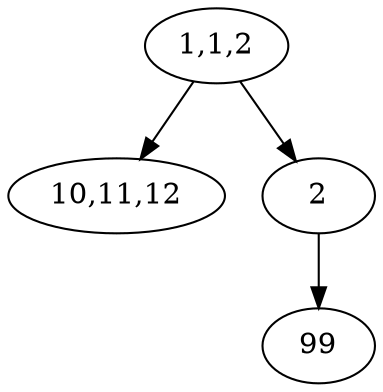 digraph G {
0 [label="1,1,2"];
1 [label="10,11,12"];
2 [label="2"];
3 [label="99"];
0 -> 1 [];
0 -> 2 [];
2 -> 3 [];
}
